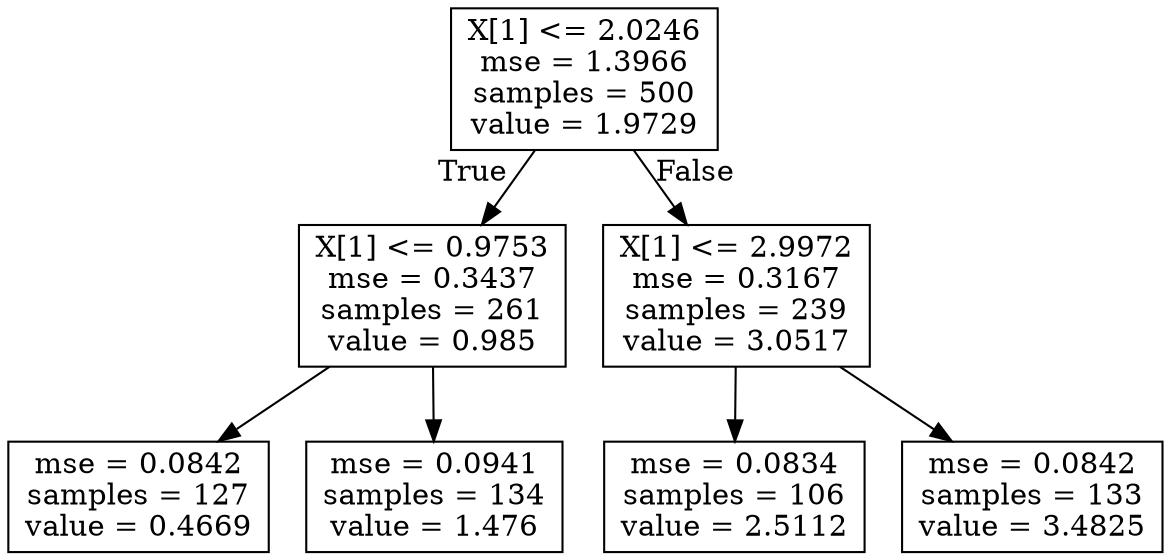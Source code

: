 digraph Tree {
node [shape=box] ;
0 [label="X[1] <= 2.0246\nmse = 1.3966\nsamples = 500\nvalue = 1.9729"] ;
1 [label="X[1] <= 0.9753\nmse = 0.3437\nsamples = 261\nvalue = 0.985"] ;
0 -> 1 [labeldistance=2.5, labelangle=45, headlabel="True"] ;
2 [label="mse = 0.0842\nsamples = 127\nvalue = 0.4669"] ;
1 -> 2 ;
3 [label="mse = 0.0941\nsamples = 134\nvalue = 1.476"] ;
1 -> 3 ;
4 [label="X[1] <= 2.9972\nmse = 0.3167\nsamples = 239\nvalue = 3.0517"] ;
0 -> 4 [labeldistance=2.5, labelangle=-45, headlabel="False"] ;
5 [label="mse = 0.0834\nsamples = 106\nvalue = 2.5112"] ;
4 -> 5 ;
6 [label="mse = 0.0842\nsamples = 133\nvalue = 3.4825"] ;
4 -> 6 ;
}